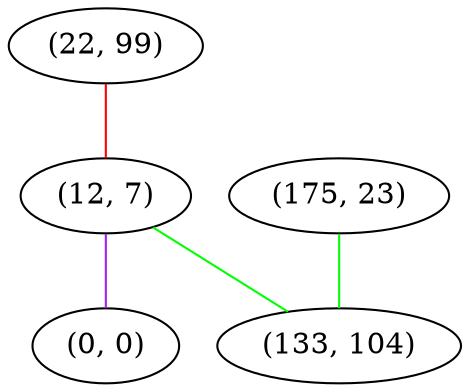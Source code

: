 graph "" {
"(22, 99)";
"(12, 7)";
"(0, 0)";
"(175, 23)";
"(133, 104)";
"(22, 99)" -- "(12, 7)"  [color=red, key=0, weight=1];
"(12, 7)" -- "(0, 0)"  [color=purple, key=0, weight=4];
"(12, 7)" -- "(133, 104)"  [color=green, key=0, weight=2];
"(175, 23)" -- "(133, 104)"  [color=green, key=0, weight=2];
}
